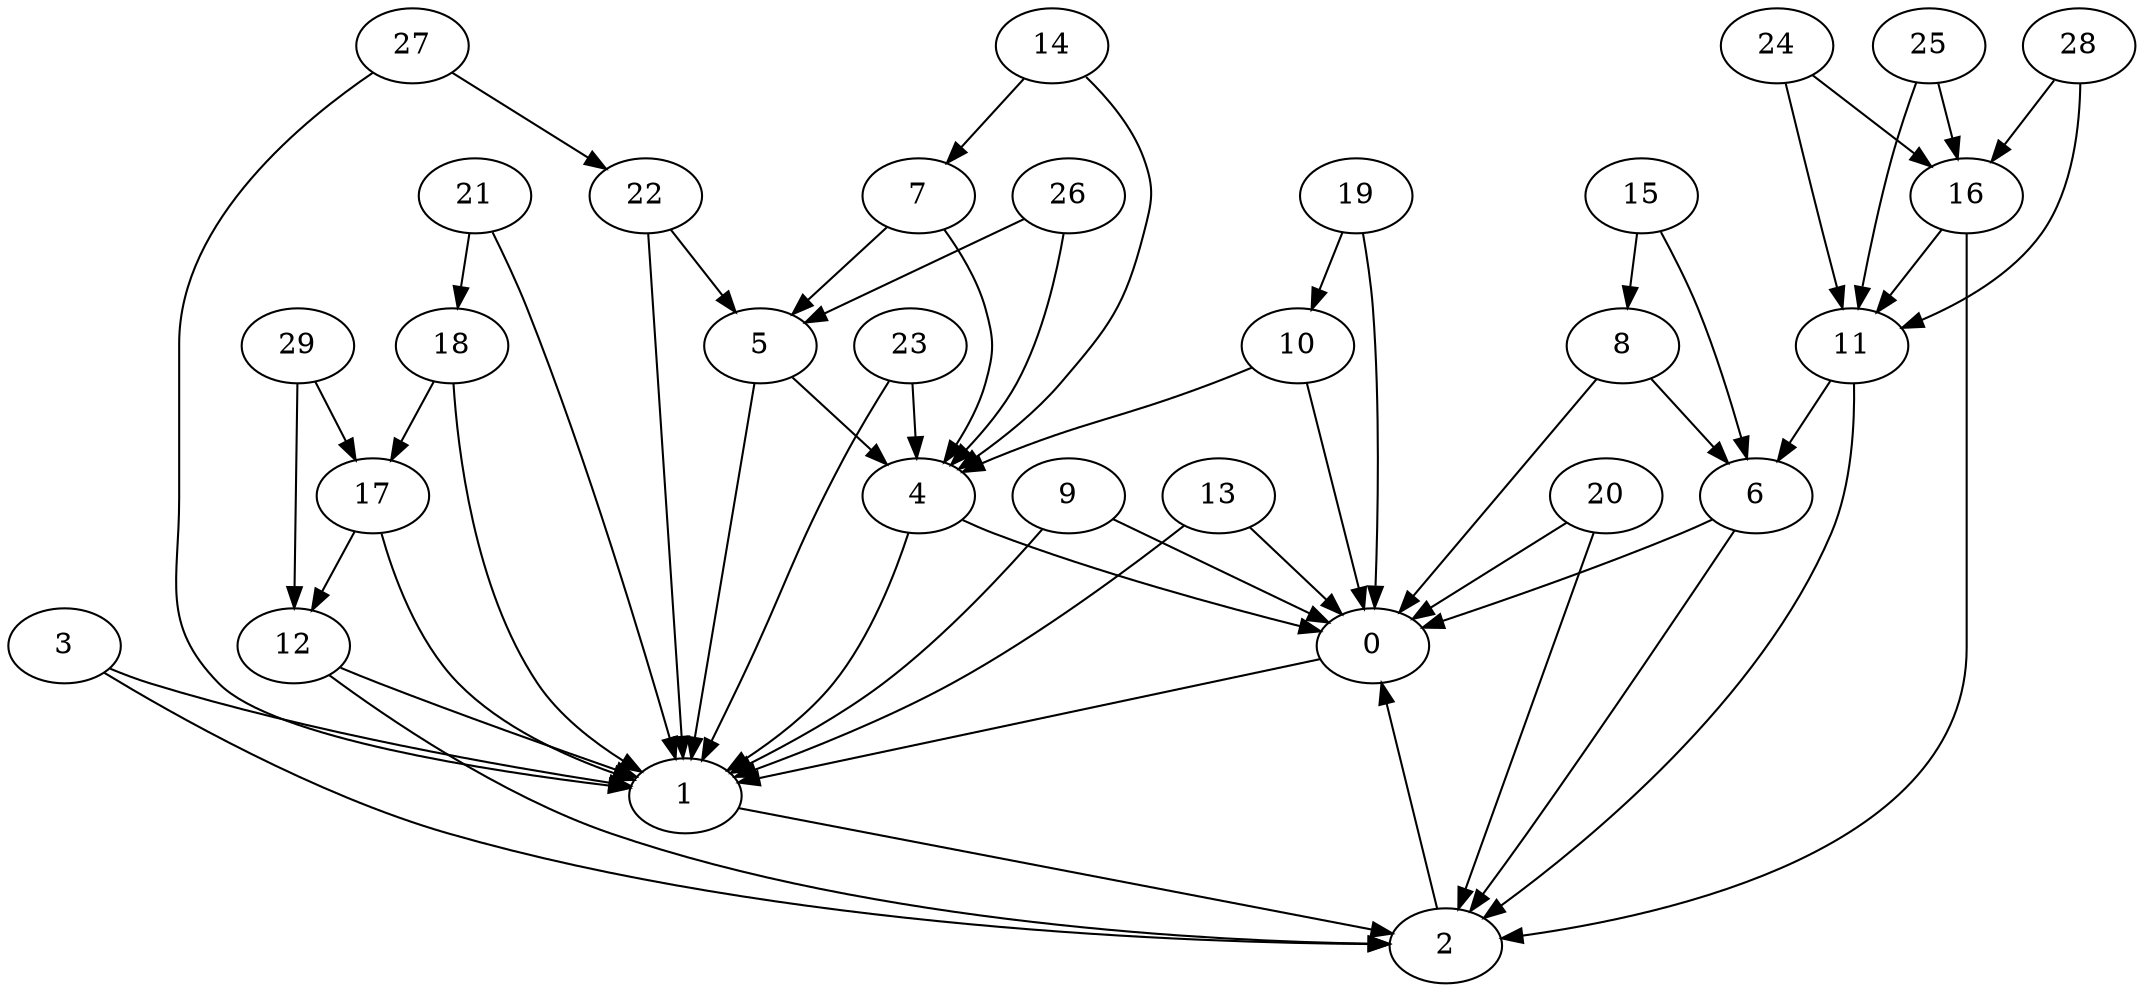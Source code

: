 digraph Dorogovtsev_Mendes_nodes_30 {
0;
1;
2;
3;
4;
5;
6;
7;
8;
9;
10;
11;
12;
13;
14;
15;
16;
17;
18;
19;
20;
21;
22;
23;
24;
25;
26;
27;
28;
29;
0 -> 1;
1 -> 2;
2 -> 0;
3 -> 1;
3 -> 2;
4 -> 0;
4 -> 1;
5 -> 4;
5 -> 1;
6 -> 2;
6 -> 0;
7 -> 5;
7 -> 4;
8 -> 6;
8 -> 0;
9 -> 0;
9 -> 1;
10 -> 4;
10 -> 0;
11 -> 6;
11 -> 2;
12 -> 1;
12 -> 2;
13 -> 0;
13 -> 1;
14 -> 7;
14 -> 4;
15 -> 8;
15 -> 6;
16 -> 11;
16 -> 2;
17 -> 12;
17 -> 1;
18 -> 17;
18 -> 1;
19 -> 10;
19 -> 0;
20 -> 2;
20 -> 0;
21 -> 18;
21 -> 1;
22 -> 5;
22 -> 1;
23 -> 4;
23 -> 1;
24 -> 16;
24 -> 11;
25 -> 16;
25 -> 11;
26 -> 5;
26 -> 4;
27 -> 22;
27 -> 1;
28 -> 16;
28 -> 11;
29 -> 17;
29 -> 12;
}